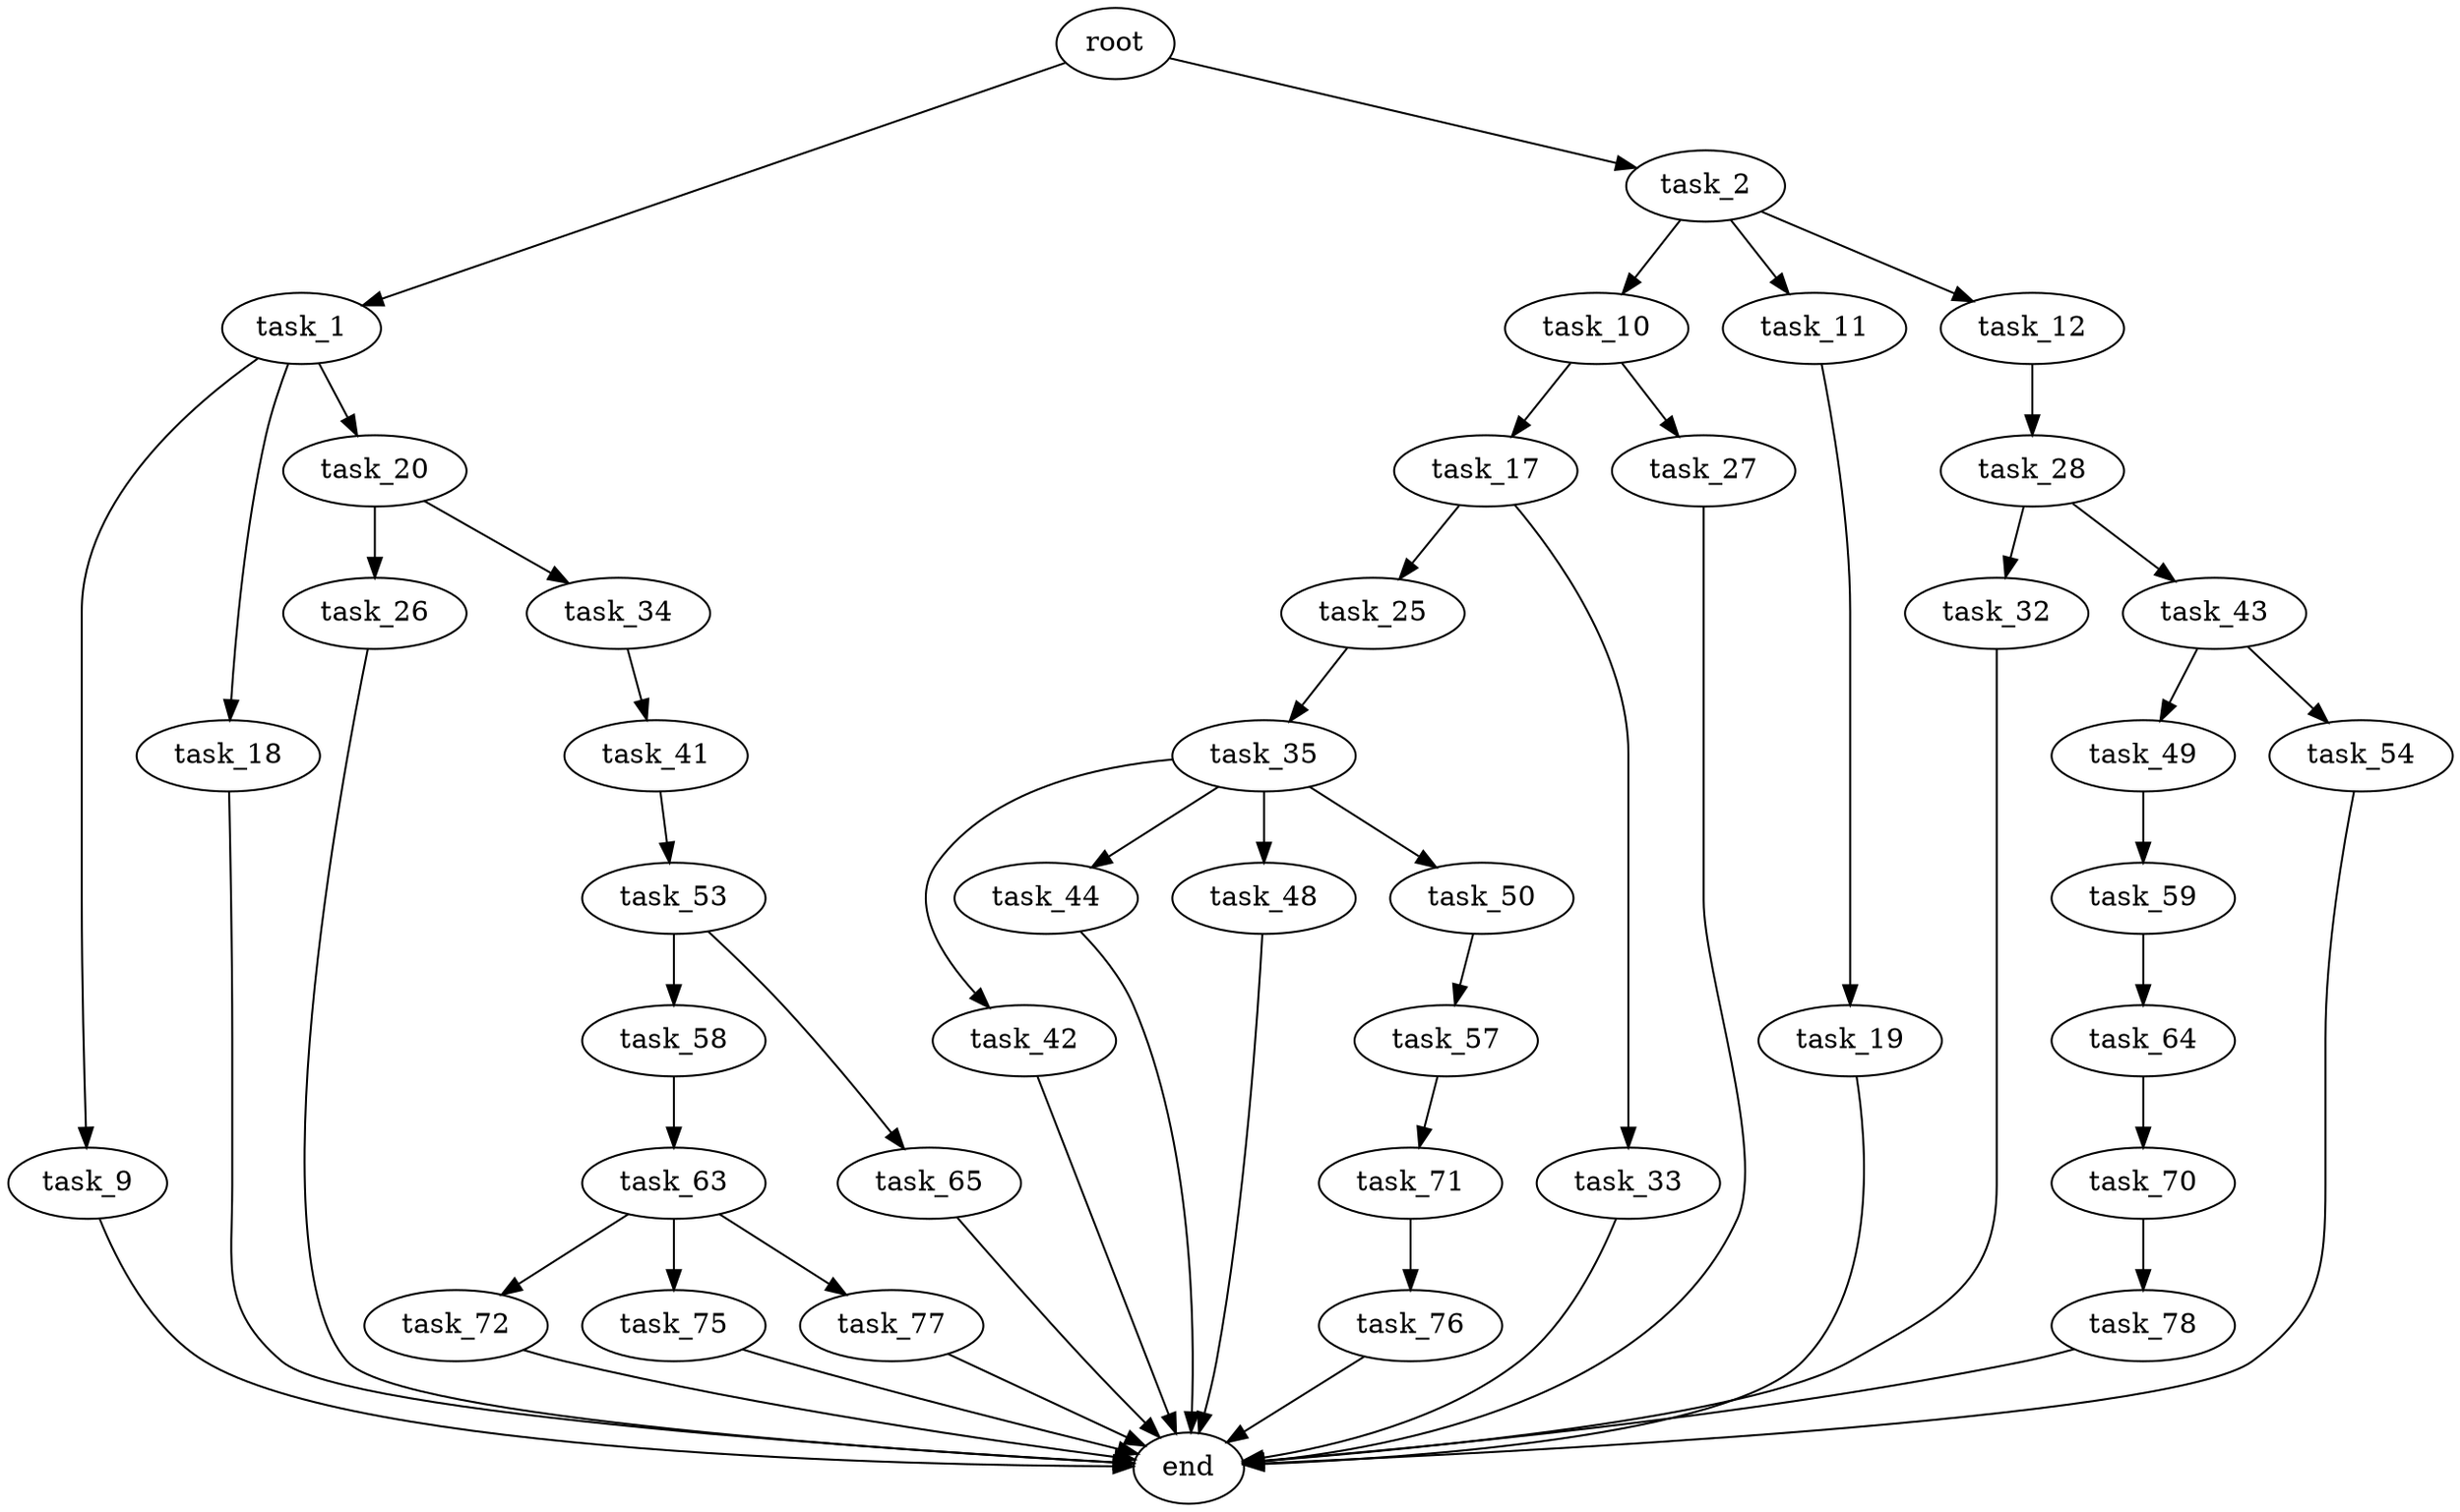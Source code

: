 digraph G {
  root [size="0.000000"];
  task_1 [size="2094110666.000000"];
  task_2 [size="28991029248.000000"];
  task_9 [size="134217728000.000000"];
  task_10 [size="42367445969.000000"];
  task_11 [size="33487905991.000000"];
  task_12 [size="231928233984.000000"];
  task_17 [size="782757789696.000000"];
  task_18 [size="134217728000.000000"];
  task_19 [size="1073741824000.000000"];
  task_20 [size="176341034696.000000"];
  task_25 [size="1763465628.000000"];
  task_26 [size="13846248975.000000"];
  task_27 [size="177991339272.000000"];
  task_28 [size="255331165943.000000"];
  task_32 [size="314959966578.000000"];
  task_33 [size="368293445632.000000"];
  task_34 [size="134217728000.000000"];
  task_35 [size="374700848568.000000"];
  task_41 [size="12092685418.000000"];
  task_42 [size="565325298474.000000"];
  task_43 [size="13325466251.000000"];
  task_44 [size="50056277432.000000"];
  task_48 [size="135139988881.000000"];
  task_49 [size="8589934592.000000"];
  task_50 [size="24303494572.000000"];
  task_53 [size="549755813888.000000"];
  task_54 [size="3223986206.000000"];
  task_57 [size="8493812115.000000"];
  task_58 [size="231928233984.000000"];
  task_59 [size="476115379899.000000"];
  task_63 [size="1073741824000.000000"];
  task_64 [size="544452850506.000000"];
  task_65 [size="322835206463.000000"];
  task_70 [size="7140902649.000000"];
  task_71 [size="16459819363.000000"];
  task_72 [size="1411778716956.000000"];
  task_75 [size="28991029248.000000"];
  task_76 [size="436819007313.000000"];
  task_77 [size="47176104142.000000"];
  task_78 [size="12536521646.000000"];
  end [size="0.000000"];

  root -> task_1 [size="1.000000"];
  root -> task_2 [size="1.000000"];
  task_1 -> task_9 [size="75497472.000000"];
  task_1 -> task_18 [size="75497472.000000"];
  task_1 -> task_20 [size="75497472.000000"];
  task_2 -> task_10 [size="75497472.000000"];
  task_2 -> task_11 [size="75497472.000000"];
  task_2 -> task_12 [size="75497472.000000"];
  task_9 -> end [size="1.000000"];
  task_10 -> task_17 [size="679477248.000000"];
  task_10 -> task_27 [size="679477248.000000"];
  task_11 -> task_19 [size="33554432.000000"];
  task_12 -> task_28 [size="301989888.000000"];
  task_17 -> task_25 [size="679477248.000000"];
  task_17 -> task_33 [size="679477248.000000"];
  task_18 -> end [size="1.000000"];
  task_19 -> end [size="1.000000"];
  task_20 -> task_26 [size="301989888.000000"];
  task_20 -> task_34 [size="301989888.000000"];
  task_25 -> task_35 [size="75497472.000000"];
  task_26 -> end [size="1.000000"];
  task_27 -> end [size="1.000000"];
  task_28 -> task_32 [size="209715200.000000"];
  task_28 -> task_43 [size="209715200.000000"];
  task_32 -> end [size="1.000000"];
  task_33 -> end [size="1.000000"];
  task_34 -> task_41 [size="209715200.000000"];
  task_35 -> task_42 [size="301989888.000000"];
  task_35 -> task_44 [size="301989888.000000"];
  task_35 -> task_48 [size="301989888.000000"];
  task_35 -> task_50 [size="301989888.000000"];
  task_41 -> task_53 [size="411041792.000000"];
  task_42 -> end [size="1.000000"];
  task_43 -> task_49 [size="679477248.000000"];
  task_43 -> task_54 [size="679477248.000000"];
  task_44 -> end [size="1.000000"];
  task_48 -> end [size="1.000000"];
  task_49 -> task_59 [size="33554432.000000"];
  task_50 -> task_57 [size="679477248.000000"];
  task_53 -> task_58 [size="536870912.000000"];
  task_53 -> task_65 [size="536870912.000000"];
  task_54 -> end [size="1.000000"];
  task_57 -> task_71 [size="134217728.000000"];
  task_58 -> task_63 [size="301989888.000000"];
  task_59 -> task_64 [size="301989888.000000"];
  task_63 -> task_72 [size="838860800.000000"];
  task_63 -> task_75 [size="838860800.000000"];
  task_63 -> task_77 [size="838860800.000000"];
  task_64 -> task_70 [size="411041792.000000"];
  task_65 -> end [size="1.000000"];
  task_70 -> task_78 [size="134217728.000000"];
  task_71 -> task_76 [size="33554432.000000"];
  task_72 -> end [size="1.000000"];
  task_75 -> end [size="1.000000"];
  task_76 -> end [size="1.000000"];
  task_77 -> end [size="1.000000"];
  task_78 -> end [size="1.000000"];
}
